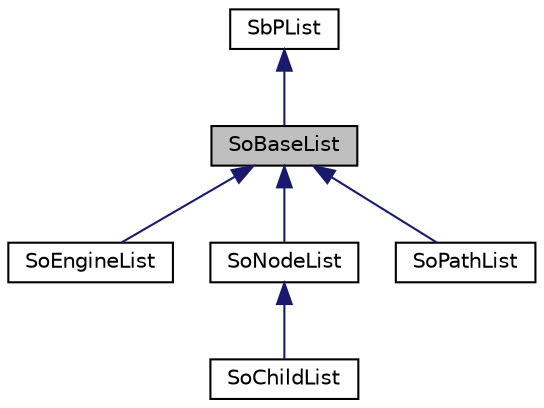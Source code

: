 digraph "SoBaseList"
{
 // LATEX_PDF_SIZE
  edge [fontname="Helvetica",fontsize="10",labelfontname="Helvetica",labelfontsize="10"];
  node [fontname="Helvetica",fontsize="10",shape=record];
  Node1 [label="SoBaseList",height=0.2,width=0.4,color="black", fillcolor="grey75", style="filled", fontcolor="black",tooltip="The SoBaseList class is a container for pointers to SoBase derived objects."];
  Node2 -> Node1 [dir="back",color="midnightblue",fontsize="10",style="solid",fontname="Helvetica"];
  Node2 [label="SbPList",height=0.2,width=0.4,color="black", fillcolor="white", style="filled",URL="$classSbPList.html",tooltip="The SbPList class is a container class for void pointers."];
  Node1 -> Node3 [dir="back",color="midnightblue",fontsize="10",style="solid",fontname="Helvetica"];
  Node3 [label="SoEngineList",height=0.2,width=0.4,color="black", fillcolor="white", style="filled",URL="$classSoEngineList.html",tooltip="The SoEngineList class is a container for SoEngine objects."];
  Node1 -> Node4 [dir="back",color="midnightblue",fontsize="10",style="solid",fontname="Helvetica"];
  Node4 [label="SoNodeList",height=0.2,width=0.4,color="black", fillcolor="white", style="filled",URL="$classSoNodeList.html",tooltip="The SoNodeList class is a container for pointers to SoNode objects."];
  Node4 -> Node5 [dir="back",color="midnightblue",fontsize="10",style="solid",fontname="Helvetica"];
  Node5 [label="SoChildList",height=0.2,width=0.4,color="black", fillcolor="white", style="filled",URL="$classSoChildList.html",tooltip="The SoChildList class is a container for node children."];
  Node1 -> Node6 [dir="back",color="midnightblue",fontsize="10",style="solid",fontname="Helvetica"];
  Node6 [label="SoPathList",height=0.2,width=0.4,color="black", fillcolor="white", style="filled",URL="$classSoPathList.html",tooltip="The SoPathList class is a container for pointers to SoPath objects."];
}
